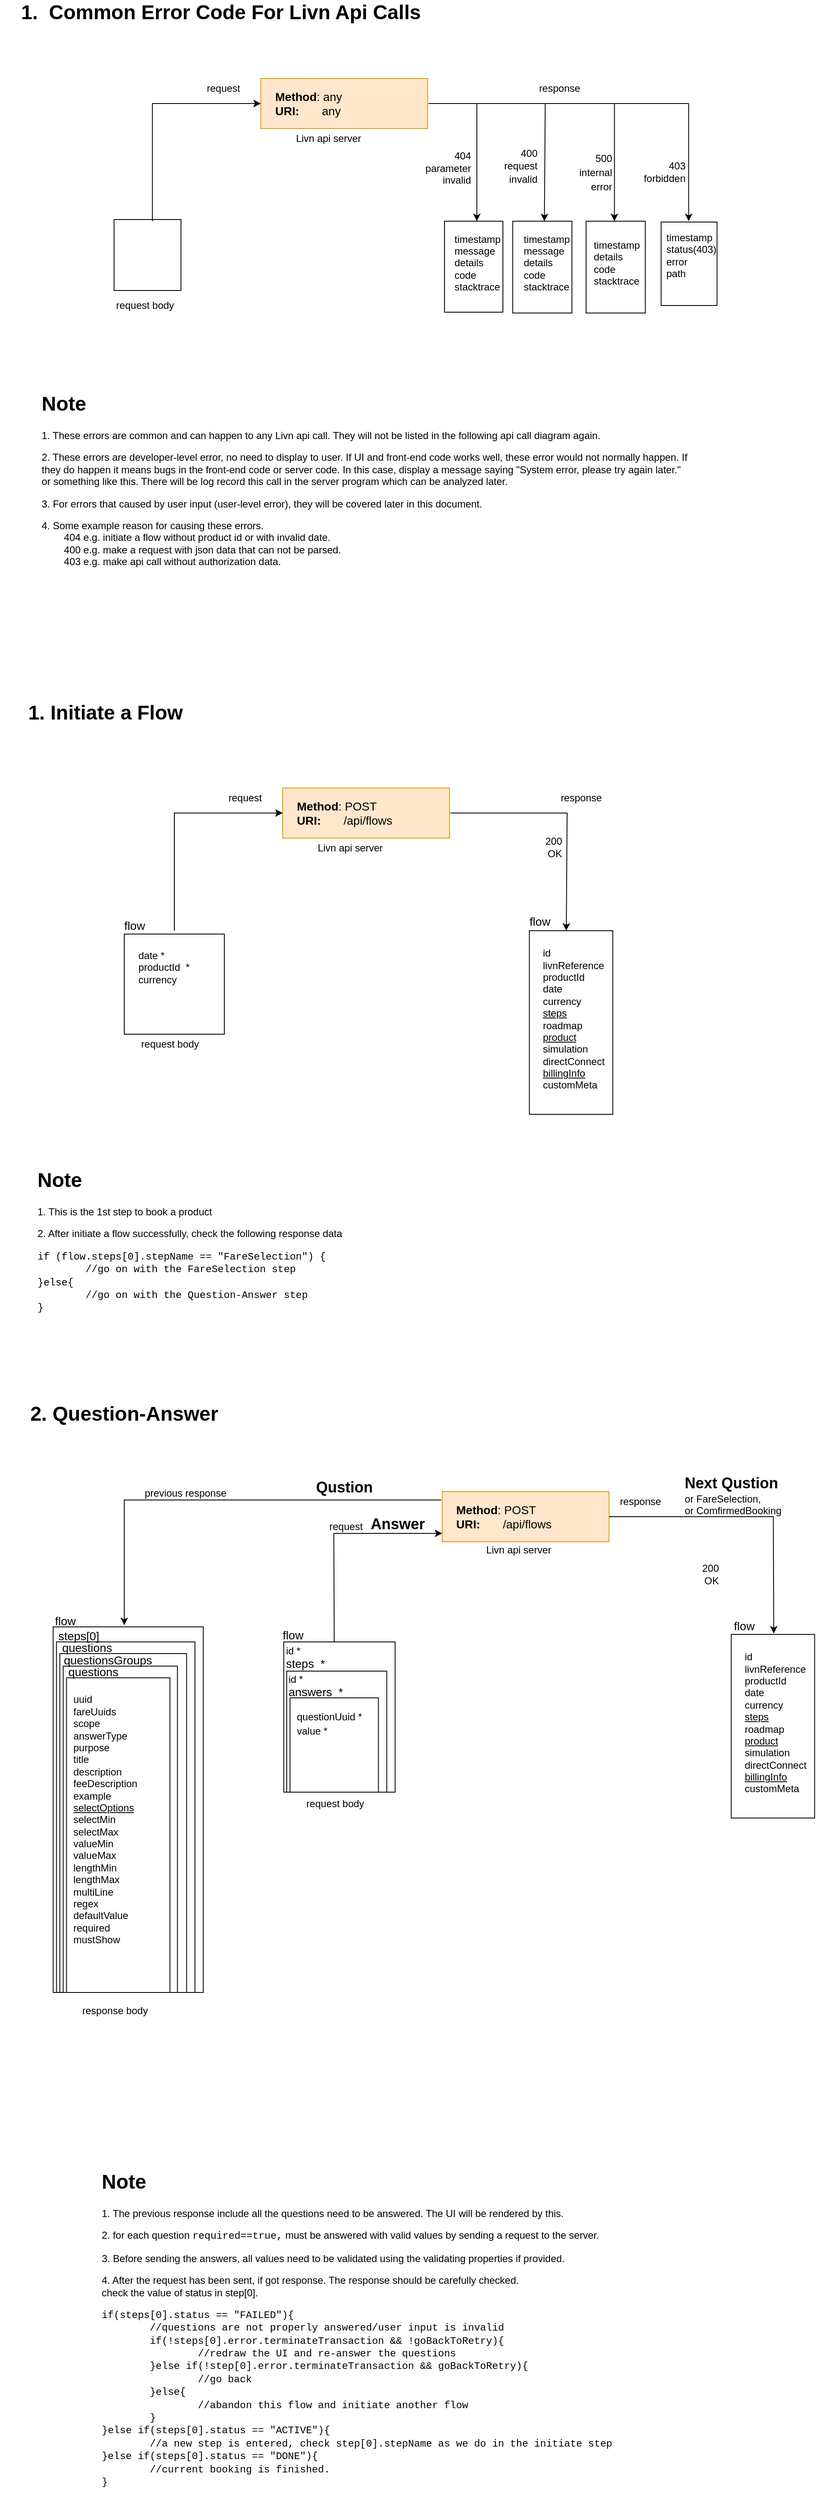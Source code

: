 <mxfile version="20.3.0" type="device"><diagram id="kgpKYQtTHZ0yAKxKKP6v" name="Page-1"><mxGraphModel dx="1296" dy="1595" grid="1" gridSize="10" guides="1" tooltips="1" connect="1" arrows="1" fold="1" page="1" pageScale="1" pageWidth="1100" pageHeight="850" math="0" shadow="0"><root><mxCell id="0"/><mxCell id="1" parent="0"/><mxCell id="mYa-U9wDJreQUVdP4TBL-1" value="&lt;font style=&quot;font-size: 24px;&quot;&gt;&lt;b&gt;1. Initiate a Flow&lt;/b&gt;&lt;/font&gt;" style="text;html=1;strokeColor=none;fillColor=none;align=center;verticalAlign=middle;whiteSpace=wrap;rounded=0;" parent="1" vertex="1"><mxGeometry x="40" y="10" width="195" height="40" as="geometry"/></mxCell><mxCell id="mYa-U9wDJreQUVdP4TBL-2" value="" style="rounded=0;whiteSpace=wrap;html=1;fontSize=18;fillColor=#ffe6cc;strokeColor=#d79b00;" parent="1" vertex="1"><mxGeometry x="350" y="120" width="200" height="60" as="geometry"/></mxCell><mxCell id="mYa-U9wDJreQUVdP4TBL-3" value="" style="rounded=0;whiteSpace=wrap;html=1;fontSize=18;" parent="1" vertex="1"><mxGeometry x="160" y="295" width="120" height="120" as="geometry"/></mxCell><mxCell id="mYa-U9wDJreQUVdP4TBL-4" value="" style="endArrow=classic;html=1;rounded=0;fontSize=18;" parent="1" edge="1"><mxGeometry width="50" height="50" relative="1" as="geometry"><mxPoint x="220" y="291" as="sourcePoint"/><mxPoint x="350" y="150" as="targetPoint"/><Array as="points"><mxPoint x="220" y="150"/></Array></mxGeometry></mxCell><mxCell id="mYa-U9wDJreQUVdP4TBL-6" value="&lt;font style=&quot;font-size: 12px;&quot;&gt;Livn api server&lt;/font&gt;" style="text;html=1;strokeColor=none;fillColor=none;align=center;verticalAlign=middle;whiteSpace=wrap;rounded=0;fontSize=18;" parent="1" vertex="1"><mxGeometry x="386" y="180" width="90" height="20" as="geometry"/></mxCell><mxCell id="mYa-U9wDJreQUVdP4TBL-8" value="&lt;font style=&quot;font-size: 12px;&quot;&gt;request&lt;/font&gt;" style="text;html=1;strokeColor=none;fillColor=none;align=center;verticalAlign=middle;whiteSpace=wrap;rounded=0;fontSize=18;" parent="1" vertex="1"><mxGeometry x="260" y="120" width="90" height="20" as="geometry"/></mxCell><mxCell id="mYa-U9wDJreQUVdP4TBL-9" value="&lt;font style=&quot;font-size: 12px;&quot;&gt;date *&lt;br&gt;productId&amp;nbsp; *&lt;br&gt;currency&lt;/font&gt;" style="text;html=1;strokeColor=none;fillColor=none;align=left;verticalAlign=middle;whiteSpace=wrap;rounded=0;fontSize=12;" parent="1" vertex="1"><mxGeometry x="175" y="295" width="90" height="80" as="geometry"/></mxCell><mxCell id="mYa-U9wDJreQUVdP4TBL-10" value="" style="endArrow=classic;html=1;rounded=0;fontSize=18;exitX=0.25;exitY=0;exitDx=0;exitDy=0;" parent="1" edge="1"><mxGeometry width="50" height="50" relative="1" as="geometry"><mxPoint x="551.0" y="150" as="sourcePoint"/><mxPoint x="690" y="291" as="targetPoint"/><Array as="points"><mxPoint x="691" y="150"/></Array></mxGeometry></mxCell><mxCell id="mYa-U9wDJreQUVdP4TBL-11" value="&lt;font style=&quot;font-size: 12px;&quot;&gt;response&lt;/font&gt;" style="text;html=1;strokeColor=none;fillColor=none;align=center;verticalAlign=middle;whiteSpace=wrap;rounded=0;fontSize=18;" parent="1" vertex="1"><mxGeometry x="663" y="120" width="90" height="20" as="geometry"/></mxCell><mxCell id="mYa-U9wDJreQUVdP4TBL-12" value="flow" style="text;html=1;strokeColor=none;fillColor=none;align=center;verticalAlign=middle;whiteSpace=wrap;rounded=0;fontSize=14;" parent="1" vertex="1"><mxGeometry x="140" y="270" width="65" height="30" as="geometry"/></mxCell><mxCell id="mYa-U9wDJreQUVdP4TBL-16" value="&lt;font style=&quot;font-size: 12px;&quot;&gt;request body&lt;/font&gt;" style="text;html=1;strokeColor=none;fillColor=none;align=center;verticalAlign=middle;whiteSpace=wrap;rounded=0;fontSize=18;" parent="1" vertex="1"><mxGeometry x="170" y="415" width="90" height="20" as="geometry"/></mxCell><mxCell id="mYa-U9wDJreQUVdP4TBL-17" value="&lt;font style=&quot;font-size: 14px;&quot;&gt;&lt;b&gt;Method&lt;/b&gt;: POST&lt;br&gt;&lt;b&gt;URI:&lt;/b&gt;&amp;nbsp; &amp;nbsp; &amp;nbsp; &amp;nbsp;/api/flows&lt;/font&gt;" style="text;html=1;strokeColor=none;fillColor=none;align=left;verticalAlign=middle;whiteSpace=wrap;rounded=0;fontSize=14;" parent="1" vertex="1"><mxGeometry x="365" y="120" width="160" height="60" as="geometry"/></mxCell><mxCell id="mYa-U9wDJreQUVdP4TBL-19" value="" style="rounded=0;whiteSpace=wrap;html=1;fontSize=18;" parent="1" vertex="1"><mxGeometry x="645.75" y="291" width="100" height="220" as="geometry"/></mxCell><mxCell id="mYa-U9wDJreQUVdP4TBL-20" value="&lt;div style=&quot;&quot;&gt;&lt;span style=&quot;font-size: 12px; background-color: initial;&quot;&gt;200&lt;/span&gt;&lt;/div&gt;&lt;font style=&quot;font-size: 12px;&quot;&gt;&lt;div style=&quot;&quot;&gt;&lt;span style=&quot;background-color: initial;&quot;&gt;OK&lt;/span&gt;&lt;/div&gt;&lt;/font&gt;" style="text;html=1;align=right;verticalAlign=middle;resizable=0;points=[];autosize=1;strokeColor=none;fillColor=none;fontSize=14;" parent="1" vertex="1"><mxGeometry x="646.25" y="170" width="40" height="40" as="geometry"/></mxCell><mxCell id="mYa-U9wDJreQUVdP4TBL-21" value="flow" style="text;html=1;strokeColor=none;fillColor=none;align=center;verticalAlign=middle;whiteSpace=wrap;rounded=0;fontSize=14;" parent="1" vertex="1"><mxGeometry x="625.75" y="265" width="65" height="30" as="geometry"/></mxCell><mxCell id="mYa-U9wDJreQUVdP4TBL-22" value="&lt;div style=&quot;&quot;&gt;&lt;div&gt;id&lt;/div&gt;&lt;div&gt;livnReference&lt;/div&gt;&lt;div&gt;productId&lt;/div&gt;&lt;div&gt;date&lt;/div&gt;&lt;div&gt;currency&lt;/div&gt;&lt;div&gt;&lt;u&gt;steps&lt;/u&gt;&lt;/div&gt;&lt;div&gt;roadmap&lt;/div&gt;&lt;div&gt;&lt;u&gt;product&lt;/u&gt;&lt;/div&gt;&lt;div&gt;simulation&lt;/div&gt;&lt;div&gt;directConnect&lt;/div&gt;&lt;div&gt;&lt;u&gt;billingInfo&lt;/u&gt;&lt;/div&gt;&lt;div&gt;customMeta&lt;/div&gt;&lt;/div&gt;" style="text;html=1;strokeColor=none;fillColor=none;align=left;verticalAlign=middle;whiteSpace=wrap;rounded=0;fontSize=12;" parent="1" vertex="1"><mxGeometry x="659.75" y="292" width="76" height="210" as="geometry"/></mxCell><mxCell id="mYa-U9wDJreQUVdP4TBL-42" value="&lt;h1&gt;Note&lt;/h1&gt;&lt;p&gt;1. This is the 1st step to book a product&lt;/p&gt;&lt;p&gt;2. After initiate a flow successfully, check the following response data&lt;/p&gt;&lt;p&gt;&lt;font face=&quot;Courier New&quot;&gt;if (flow.steps[0].stepName == &quot;FareSelection&quot;) {&lt;br&gt;&lt;span style=&quot;white-space: pre;&quot;&gt;&#9;&lt;/span&gt;//go on with the FareSelection step&lt;br&gt;}else{&lt;br&gt;&lt;span style=&quot;&quot;&gt;&#9;&lt;/span&gt;&lt;span style=&quot;white-space: pre;&quot;&gt;&#9;&lt;/span&gt;//go on with the Question-Answer step&lt;br&gt;}&lt;/font&gt;&lt;/p&gt;" style="text;html=1;strokeColor=none;fillColor=none;spacing=5;spacingTop=-20;whiteSpace=wrap;overflow=hidden;rounded=0;fontSize=12;" parent="1" vertex="1"><mxGeometry x="51.25" y="570" width="787.5" height="210" as="geometry"/></mxCell><mxCell id="TFd1JIE7PNWGDY5XveuO-54" value="&lt;font style=&quot;font-size: 24px;&quot;&gt;&lt;b&gt;2. Question-Answer&lt;/b&gt;&lt;/font&gt;" style="text;html=1;strokeColor=none;fillColor=none;align=center;verticalAlign=middle;whiteSpace=wrap;rounded=0;" vertex="1" parent="1"><mxGeometry x="40" y="850" width="240" height="40" as="geometry"/></mxCell><mxCell id="TFd1JIE7PNWGDY5XveuO-55" value="" style="rounded=0;whiteSpace=wrap;html=1;fontSize=18;fillColor=#ffe6cc;strokeColor=#d79b00;" vertex="1" parent="1"><mxGeometry x="541.25" y="963" width="200" height="60" as="geometry"/></mxCell><mxCell id="TFd1JIE7PNWGDY5XveuO-56" value="" style="rounded=0;whiteSpace=wrap;html=1;fontSize=18;" vertex="1" parent="1"><mxGeometry x="351.25" y="1143" width="133.5" height="180" as="geometry"/></mxCell><mxCell id="TFd1JIE7PNWGDY5XveuO-57" value="" style="endArrow=classic;html=1;rounded=0;fontSize=18;" edge="1" parent="1"><mxGeometry width="50" height="50" relative="1" as="geometry"><mxPoint x="411.75" y="1143" as="sourcePoint"/><mxPoint x="541.25" y="1013" as="targetPoint"/><Array as="points"><mxPoint x="411.25" y="1013"/></Array></mxGeometry></mxCell><mxCell id="TFd1JIE7PNWGDY5XveuO-58" value="&lt;font style=&quot;font-size: 12px;&quot;&gt;Livn api server&lt;/font&gt;" style="text;html=1;strokeColor=none;fillColor=none;align=center;verticalAlign=middle;whiteSpace=wrap;rounded=0;fontSize=18;" vertex="1" parent="1"><mxGeometry x="588.25" y="1021" width="90" height="20" as="geometry"/></mxCell><mxCell id="TFd1JIE7PNWGDY5XveuO-59" value="&lt;font style=&quot;font-size: 12px;&quot;&gt;request&lt;/font&gt;" style="text;html=1;strokeColor=none;fillColor=none;align=center;verticalAlign=middle;whiteSpace=wrap;rounded=0;fontSize=18;" vertex="1" parent="1"><mxGeometry x="381.25" y="993" width="90" height="20" as="geometry"/></mxCell><mxCell id="TFd1JIE7PNWGDY5XveuO-60" value="" style="endArrow=classic;html=1;rounded=0;fontSize=18;" edge="1" parent="1"><mxGeometry width="50" height="50" relative="1" as="geometry"><mxPoint x="741.25" y="993" as="sourcePoint"/><mxPoint x="938.75" y="1133" as="targetPoint"/><Array as="points"><mxPoint x="938.25" y="993"/></Array></mxGeometry></mxCell><mxCell id="TFd1JIE7PNWGDY5XveuO-61" value="&lt;font style=&quot;font-size: 12px;&quot;&gt;response&lt;/font&gt;" style="text;html=1;strokeColor=none;fillColor=none;align=center;verticalAlign=middle;whiteSpace=wrap;rounded=0;fontSize=18;" vertex="1" parent="1"><mxGeometry x="746.25" y="963" width="65.75" height="20" as="geometry"/></mxCell><mxCell id="TFd1JIE7PNWGDY5XveuO-62" value="flow" style="text;html=1;strokeColor=none;fillColor=none;align=center;verticalAlign=middle;whiteSpace=wrap;rounded=0;fontSize=14;" vertex="1" parent="1"><mxGeometry x="329.75" y="1120" width="65" height="30" as="geometry"/></mxCell><mxCell id="TFd1JIE7PNWGDY5XveuO-63" value="&lt;font style=&quot;font-size: 12px;&quot;&gt;request body&lt;/font&gt;" style="text;html=1;strokeColor=none;fillColor=none;align=center;verticalAlign=middle;whiteSpace=wrap;rounded=0;fontSize=18;" vertex="1" parent="1"><mxGeometry x="368.25" y="1325" width="90" height="20" as="geometry"/></mxCell><mxCell id="TFd1JIE7PNWGDY5XveuO-64" value="&lt;font style=&quot;font-size: 14px;&quot;&gt;&lt;b&gt;Method&lt;/b&gt;: POST&lt;br&gt;&lt;b&gt;URI:&lt;/b&gt;&amp;nbsp; &amp;nbsp; &amp;nbsp; &amp;nbsp;/api/flows&lt;/font&gt;" style="text;html=1;strokeColor=none;fillColor=none;align=left;verticalAlign=middle;whiteSpace=wrap;rounded=0;fontSize=14;" vertex="1" parent="1"><mxGeometry x="556.25" y="963" width="160" height="60" as="geometry"/></mxCell><mxCell id="TFd1JIE7PNWGDY5XveuO-66" value="" style="rounded=0;whiteSpace=wrap;html=1;fontSize=18;" vertex="1" parent="1"><mxGeometry x="887.75" y="1134" width="100" height="220" as="geometry"/></mxCell><mxCell id="TFd1JIE7PNWGDY5XveuO-67" value="&lt;div style=&quot;&quot;&gt;&lt;span style=&quot;font-size: 12px; background-color: initial;&quot;&gt;200&lt;/span&gt;&lt;/div&gt;&lt;font style=&quot;font-size: 12px;&quot;&gt;&lt;div style=&quot;&quot;&gt;&lt;span style=&quot;background-color: initial;&quot;&gt;OK&lt;/span&gt;&lt;/div&gt;&lt;/font&gt;" style="text;html=1;align=right;verticalAlign=middle;resizable=0;points=[];autosize=1;strokeColor=none;fillColor=none;fontSize=14;" vertex="1" parent="1"><mxGeometry x="834.25" y="1041" width="40" height="40" as="geometry"/></mxCell><mxCell id="TFd1JIE7PNWGDY5XveuO-68" value="flow" style="text;html=1;strokeColor=none;fillColor=none;align=center;verticalAlign=middle;whiteSpace=wrap;rounded=0;fontSize=14;" vertex="1" parent="1"><mxGeometry x="870.75" y="1109" width="65" height="30" as="geometry"/></mxCell><mxCell id="TFd1JIE7PNWGDY5XveuO-69" value="&lt;div style=&quot;&quot;&gt;&lt;div&gt;id&lt;/div&gt;&lt;div&gt;livnReference&lt;/div&gt;&lt;div&gt;productId&lt;/div&gt;&lt;div&gt;date&lt;/div&gt;&lt;div&gt;currency&lt;/div&gt;&lt;div&gt;&lt;u&gt;steps&lt;/u&gt;&lt;/div&gt;&lt;div&gt;roadmap&lt;/div&gt;&lt;div&gt;&lt;u&gt;product&lt;/u&gt;&lt;/div&gt;&lt;div&gt;simulation&lt;/div&gt;&lt;div&gt;directConnect&lt;/div&gt;&lt;div&gt;&lt;u&gt;billingInfo&lt;/u&gt;&lt;/div&gt;&lt;div&gt;customMeta&lt;/div&gt;&lt;/div&gt;" style="text;html=1;strokeColor=none;fillColor=none;align=left;verticalAlign=middle;whiteSpace=wrap;rounded=0;fontSize=12;" vertex="1" parent="1"><mxGeometry x="901.75" y="1135" width="76" height="210" as="geometry"/></mxCell><mxCell id="TFd1JIE7PNWGDY5XveuO-82" value="" style="rounded=0;whiteSpace=wrap;html=1;fontSize=18;" vertex="1" parent="1"><mxGeometry x="74.75" y="1125" width="180" height="438" as="geometry"/></mxCell><mxCell id="TFd1JIE7PNWGDY5XveuO-83" value="flow" style="text;html=1;strokeColor=none;fillColor=none;align=center;verticalAlign=middle;whiteSpace=wrap;rounded=0;fontSize=14;" vertex="1" parent="1"><mxGeometry x="56.75" y="1103" width="65" height="30" as="geometry"/></mxCell><mxCell id="TFd1JIE7PNWGDY5XveuO-85" value="&lt;font style=&quot;font-size: 12px;&quot;&gt;previous response&lt;/font&gt;" style="text;html=1;strokeColor=none;fillColor=none;align=center;verticalAlign=middle;whiteSpace=wrap;rounded=0;fontSize=18;" vertex="1" parent="1"><mxGeometry x="142.75" y="953" width="181" height="20" as="geometry"/></mxCell><mxCell id="TFd1JIE7PNWGDY5XveuO-86" value="" style="rounded=0;whiteSpace=wrap;html=1;" vertex="1" parent="1"><mxGeometry x="78.75" y="1143" width="166" height="420" as="geometry"/></mxCell><mxCell id="TFd1JIE7PNWGDY5XveuO-87" value="&lt;b&gt;&lt;font style=&quot;font-size: 18px;&quot;&gt;Qustion&lt;/font&gt;&lt;/b&gt;" style="text;html=1;strokeColor=none;fillColor=none;align=center;verticalAlign=middle;whiteSpace=wrap;rounded=0;" vertex="1" parent="1"><mxGeometry x="393.75" y="943" width="60" height="30" as="geometry"/></mxCell><mxCell id="TFd1JIE7PNWGDY5XveuO-88" value="&lt;b&gt;&lt;font style=&quot;font-size: 18px;&quot;&gt;Answer&lt;/font&gt;&lt;/b&gt;" style="text;html=1;strokeColor=none;fillColor=none;align=center;verticalAlign=middle;whiteSpace=wrap;rounded=0;" vertex="1" parent="1"><mxGeometry x="458.25" y="987" width="60" height="30" as="geometry"/></mxCell><mxCell id="TFd1JIE7PNWGDY5XveuO-89" value="&lt;font style=&quot;&quot;&gt;&lt;span style=&quot;font-weight: bold; font-size: 18px;&quot;&gt;Next Qustion&lt;/span&gt;&lt;br&gt;&lt;font style=&quot;font-size: 12px;&quot;&gt;or FareSelection, &lt;br&gt;or ComfirmedBooking&lt;/font&gt;&lt;/font&gt;" style="text;html=1;strokeColor=none;fillColor=none;align=left;verticalAlign=middle;whiteSpace=wrap;rounded=0;" vertex="1" parent="1"><mxGeometry x="830" y="953" width="174" height="30" as="geometry"/></mxCell><mxCell id="TFd1JIE7PNWGDY5XveuO-90" value="steps[0]" style="text;html=1;strokeColor=none;fillColor=none;align=center;verticalAlign=middle;whiteSpace=wrap;rounded=0;fontSize=14;" vertex="1" parent="1"><mxGeometry x="72.75" y="1121" width="65" height="30" as="geometry"/></mxCell><mxCell id="TFd1JIE7PNWGDY5XveuO-91" value="" style="rounded=0;whiteSpace=wrap;html=1;" vertex="1" parent="1"><mxGeometry x="82.75" y="1157" width="152" height="406" as="geometry"/></mxCell><mxCell id="TFd1JIE7PNWGDY5XveuO-92" value="questions" style="text;html=1;strokeColor=none;fillColor=none;align=center;verticalAlign=middle;whiteSpace=wrap;rounded=0;fontSize=14;" vertex="1" parent="1"><mxGeometry x="82.75" y="1135" width="65" height="30" as="geometry"/></mxCell><mxCell id="TFd1JIE7PNWGDY5XveuO-93" value="" style="rounded=0;whiteSpace=wrap;html=1;" vertex="1" parent="1"><mxGeometry x="86.75" y="1172" width="137" height="391" as="geometry"/></mxCell><mxCell id="TFd1JIE7PNWGDY5XveuO-94" value="questionsGroups" style="text;html=1;strokeColor=none;fillColor=none;align=center;verticalAlign=middle;whiteSpace=wrap;rounded=0;fontSize=14;" vertex="1" parent="1"><mxGeometry x="86.75" y="1150" width="107" height="30" as="geometry"/></mxCell><mxCell id="TFd1JIE7PNWGDY5XveuO-95" value="" style="rounded=0;whiteSpace=wrap;html=1;" vertex="1" parent="1"><mxGeometry x="90.75" y="1186" width="124" height="377" as="geometry"/></mxCell><mxCell id="TFd1JIE7PNWGDY5XveuO-96" value="questions" style="text;html=1;strokeColor=none;fillColor=none;align=left;verticalAlign=middle;whiteSpace=wrap;rounded=0;fontSize=14;" vertex="1" parent="1"><mxGeometry x="90.75" y="1164" width="107" height="30" as="geometry"/></mxCell><mxCell id="TFd1JIE7PNWGDY5XveuO-97" value="" style="rounded=0;whiteSpace=wrap;html=1;fontSize=12;" vertex="1" parent="1"><mxGeometry x="354.75" y="1178" width="120" height="145" as="geometry"/></mxCell><mxCell id="TFd1JIE7PNWGDY5XveuO-98" value="&lt;div&gt;uuid&lt;/div&gt;&lt;div&gt;fareUuids&lt;/div&gt;&lt;div&gt;scope&lt;/div&gt;&lt;div&gt;answerType&lt;/div&gt;&lt;div&gt;purpose&lt;/div&gt;&lt;div&gt;title&lt;/div&gt;&lt;div&gt;description&lt;/div&gt;&lt;div&gt;feeDescription&lt;/div&gt;&lt;div&gt;example&lt;/div&gt;&lt;div&gt;&lt;u&gt;selectOptions&lt;/u&gt;&lt;/div&gt;&lt;div&gt;selectMin&lt;/div&gt;&lt;div&gt;selectMax&lt;/div&gt;&lt;div&gt;valueMin&lt;/div&gt;&lt;div&gt;valueMax&lt;/div&gt;&lt;div&gt;lengthMin&lt;/div&gt;&lt;div&gt;lengthMax&lt;/div&gt;&lt;div&gt;multiLine&lt;/div&gt;&lt;div&gt;regex&lt;/div&gt;&lt;div&gt;defaultValue&lt;/div&gt;&lt;div&gt;required&lt;/div&gt;&lt;div&gt;mustShow&lt;/div&gt;" style="text;html=1;strokeColor=none;fillColor=none;align=left;verticalAlign=middle;whiteSpace=wrap;rounded=0;fontSize=12;" vertex="1" parent="1"><mxGeometry x="97" y="1191" width="60.5" height="330" as="geometry"/></mxCell><mxCell id="TFd1JIE7PNWGDY5XveuO-99" value="&lt;font style=&quot;&quot;&gt;id *&lt;br&gt;&lt;font style=&quot;font-size: 14px;&quot;&gt;steps&amp;nbsp; *&lt;br&gt;&lt;/font&gt;&lt;br&gt;&lt;/font&gt;" style="text;html=1;strokeColor=none;fillColor=none;align=left;verticalAlign=middle;whiteSpace=wrap;rounded=0;fontSize=12;" vertex="1" parent="1"><mxGeometry x="352.25" y="1156" width="90" height="25" as="geometry"/></mxCell><mxCell id="TFd1JIE7PNWGDY5XveuO-100" value="&lt;font style=&quot;&quot;&gt;id *&lt;br&gt;&lt;font style=&quot;font-size: 14px;&quot;&gt;answers&amp;nbsp; *&lt;/font&gt;&lt;br&gt;&lt;br&gt;&lt;/font&gt;" style="text;html=1;strokeColor=none;fillColor=none;align=left;verticalAlign=middle;whiteSpace=wrap;rounded=0;fontSize=12;" vertex="1" parent="1"><mxGeometry x="355.25" y="1190" width="90" height="25" as="geometry"/></mxCell><mxCell id="TFd1JIE7PNWGDY5XveuO-101" value="" style="rounded=0;whiteSpace=wrap;html=1;fontSize=12;" vertex="1" parent="1"><mxGeometry x="358.75" y="1210" width="106" height="113" as="geometry"/></mxCell><mxCell id="TFd1JIE7PNWGDY5XveuO-102" value="&lt;font style=&quot;font-size: 12px;&quot;&gt;questionUuid *&lt;br&gt;value *&lt;/font&gt;" style="text;html=1;strokeColor=none;fillColor=none;align=left;verticalAlign=middle;whiteSpace=wrap;rounded=0;fontSize=14;" vertex="1" parent="1"><mxGeometry x="365.25" y="1211" width="89.5" height="58" as="geometry"/></mxCell><mxCell id="TFd1JIE7PNWGDY5XveuO-103" value="&lt;font style=&quot;font-size: 12px;&quot;&gt;response body&lt;/font&gt;" style="text;html=1;strokeColor=none;fillColor=none;align=center;verticalAlign=middle;whiteSpace=wrap;rounded=0;fontSize=18;" vertex="1" parent="1"><mxGeometry x="103.75" y="1573" width="90" height="20" as="geometry"/></mxCell><mxCell id="TFd1JIE7PNWGDY5XveuO-105" value="&lt;font style=&quot;font-size: 24px;&quot;&gt;&lt;b&gt;1.&amp;nbsp; Common Error Code For&amp;nbsp;&lt;/b&gt;&lt;b&gt;Livn Api Calls&lt;/b&gt;&lt;b&gt;&lt;br&gt;&amp;nbsp;&lt;/b&gt;&lt;/font&gt;" style="text;html=1;strokeColor=none;fillColor=none;align=center;verticalAlign=middle;whiteSpace=wrap;rounded=0;" vertex="1" parent="1"><mxGeometry x="11" y="-820" width="530.25" height="50" as="geometry"/></mxCell><mxCell id="TFd1JIE7PNWGDY5XveuO-106" value="" style="rounded=0;whiteSpace=wrap;html=1;fontSize=18;fillColor=#ffe6cc;strokeColor=#d79b00;" vertex="1" parent="1"><mxGeometry x="323.75" y="-730" width="200" height="60" as="geometry"/></mxCell><mxCell id="TFd1JIE7PNWGDY5XveuO-107" value="" style="rounded=0;whiteSpace=wrap;html=1;fontSize=18;" vertex="1" parent="1"><mxGeometry x="147.75" y="-561" width="80.25" height="85" as="geometry"/></mxCell><mxCell id="TFd1JIE7PNWGDY5XveuO-108" value="" style="endArrow=classic;html=1;rounded=0;fontSize=18;" edge="1" parent="1"><mxGeometry width="50" height="50" relative="1" as="geometry"><mxPoint x="193.75" y="-559" as="sourcePoint"/><mxPoint x="323.75" y="-700" as="targetPoint"/><Array as="points"><mxPoint x="193.75" y="-700"/></Array></mxGeometry></mxCell><mxCell id="TFd1JIE7PNWGDY5XveuO-109" value="&lt;font style=&quot;font-size: 12px;&quot;&gt;Livn api server&lt;/font&gt;" style="text;html=1;strokeColor=none;fillColor=none;align=center;verticalAlign=middle;whiteSpace=wrap;rounded=0;fontSize=18;" vertex="1" parent="1"><mxGeometry x="359.75" y="-670" width="90" height="20" as="geometry"/></mxCell><mxCell id="TFd1JIE7PNWGDY5XveuO-110" value="&lt;font style=&quot;font-size: 12px;&quot;&gt;request&lt;/font&gt;" style="text;html=1;strokeColor=none;fillColor=none;align=center;verticalAlign=middle;whiteSpace=wrap;rounded=0;fontSize=18;" vertex="1" parent="1"><mxGeometry x="233.75" y="-730" width="90" height="20" as="geometry"/></mxCell><mxCell id="TFd1JIE7PNWGDY5XveuO-112" value="" style="endArrow=classic;html=1;rounded=0;fontSize=18;exitX=0.25;exitY=0;exitDx=0;exitDy=0;" edge="1" parent="1"><mxGeometry width="50" height="50" relative="1" as="geometry"><mxPoint x="524.75" y="-700" as="sourcePoint"/><mxPoint x="663.75" y="-559" as="targetPoint"/><Array as="points"><mxPoint x="664.75" y="-700"/></Array></mxGeometry></mxCell><mxCell id="TFd1JIE7PNWGDY5XveuO-113" value="&lt;font style=&quot;font-size: 12px;&quot;&gt;response&lt;/font&gt;" style="text;html=1;strokeColor=none;fillColor=none;align=center;verticalAlign=middle;whiteSpace=wrap;rounded=0;fontSize=18;" vertex="1" parent="1"><mxGeometry x="636.75" y="-730" width="90" height="20" as="geometry"/></mxCell><mxCell id="TFd1JIE7PNWGDY5XveuO-115" value="&lt;font style=&quot;font-size: 12px;&quot;&gt;request body&lt;/font&gt;" style="text;html=1;strokeColor=none;fillColor=none;align=center;verticalAlign=middle;whiteSpace=wrap;rounded=0;fontSize=18;" vertex="1" parent="1"><mxGeometry x="140" y="-470" width="90" height="20" as="geometry"/></mxCell><mxCell id="TFd1JIE7PNWGDY5XveuO-116" value="&lt;font style=&quot;font-size: 14px;&quot;&gt;&lt;b&gt;Method&lt;/b&gt;: any&lt;br&gt;&lt;b&gt;URI:&lt;/b&gt;&amp;nbsp; &amp;nbsp; &amp;nbsp; &amp;nbsp;any&lt;/font&gt;" style="text;html=1;strokeColor=none;fillColor=none;align=left;verticalAlign=middle;whiteSpace=wrap;rounded=0;fontSize=14;" vertex="1" parent="1"><mxGeometry x="338.75" y="-730" width="160" height="60" as="geometry"/></mxCell><mxCell id="TFd1JIE7PNWGDY5XveuO-117" value="" style="endArrow=classic;html=1;rounded=0;fontSize=14;" edge="1" parent="1"><mxGeometry width="50" height="50" relative="1" as="geometry"><mxPoint x="582.75" y="-700" as="sourcePoint"/><mxPoint x="582.75" y="-559" as="targetPoint"/></mxGeometry></mxCell><mxCell id="TFd1JIE7PNWGDY5XveuO-118" value="" style="rounded=0;whiteSpace=wrap;html=1;fontSize=18;" vertex="1" parent="1"><mxGeometry x="544" y="-559" width="70" height="109" as="geometry"/></mxCell><mxCell id="TFd1JIE7PNWGDY5XveuO-122" value="&lt;div style=&quot;text-align: right;&quot;&gt;&lt;br&gt;&lt;/div&gt;&lt;span style=&quot;font-size: 12px;&quot;&gt;&lt;div style=&quot;text-align: right;&quot;&gt;&lt;span style=&quot;background-color: initial;&quot;&gt;400&lt;/span&gt;&lt;/div&gt;&lt;/span&gt;&lt;span style=&quot;font-size: 12px;&quot;&gt;&lt;div style=&quot;text-align: right;&quot;&gt;&lt;span style=&quot;background-color: initial;&quot;&gt;request&lt;/span&gt;&lt;/div&gt;&lt;/span&gt;&lt;div style=&quot;text-align: right;&quot;&gt;&lt;span style=&quot;font-size: 12px; background-color: initial;&quot;&gt;invalid&lt;/span&gt;&lt;/div&gt;" style="text;html=1;align=center;verticalAlign=middle;resizable=0;points=[];autosize=1;strokeColor=none;fillColor=none;fontSize=14;" vertex="1" parent="1"><mxGeometry x="605.25" y="-673" width="60" height="80" as="geometry"/></mxCell><mxCell id="TFd1JIE7PNWGDY5XveuO-123" value="" style="rounded=0;whiteSpace=wrap;html=1;fontSize=18;" vertex="1" parent="1"><mxGeometry x="625.75" y="-559" width="71" height="110" as="geometry"/></mxCell><mxCell id="TFd1JIE7PNWGDY5XveuO-125" value="" style="endArrow=none;html=1;rounded=0;fontSize=12;" edge="1" parent="1"><mxGeometry width="50" height="50" relative="1" as="geometry"><mxPoint x="656.75" y="-700" as="sourcePoint"/><mxPoint x="836.75" y="-700" as="targetPoint"/></mxGeometry></mxCell><mxCell id="TFd1JIE7PNWGDY5XveuO-126" value="" style="endArrow=classic;html=1;rounded=0;fontSize=14;" edge="1" parent="1"><mxGeometry width="50" height="50" relative="1" as="geometry"><mxPoint x="747.75" y="-700" as="sourcePoint"/><mxPoint x="747.75" y="-559" as="targetPoint"/></mxGeometry></mxCell><mxCell id="TFd1JIE7PNWGDY5XveuO-127" value="" style="rounded=0;whiteSpace=wrap;html=1;fontSize=18;" vertex="1" parent="1"><mxGeometry x="713.75" y="-559" width="71" height="110" as="geometry"/></mxCell><mxCell id="TFd1JIE7PNWGDY5XveuO-129" value="&lt;span style=&quot;font-size: 12px;&quot;&gt;500&lt;br&gt;internal&lt;br&gt;error&lt;br&gt;&lt;br&gt;&lt;/span&gt;" style="text;html=1;align=right;verticalAlign=middle;resizable=0;points=[];autosize=1;strokeColor=none;fillColor=none;fontSize=14;" vertex="1" parent="1"><mxGeometry x="686.25" y="-650" width="60" height="80" as="geometry"/></mxCell><mxCell id="TFd1JIE7PNWGDY5XveuO-130" value="" style="endArrow=classic;html=1;rounded=0;fontSize=14;" edge="1" parent="1"><mxGeometry width="50" height="50" relative="1" as="geometry"><mxPoint x="836.75" y="-700" as="sourcePoint"/><mxPoint x="836.75" y="-559" as="targetPoint"/></mxGeometry></mxCell><mxCell id="TFd1JIE7PNWGDY5XveuO-131" value="&lt;div&gt;403&lt;/div&gt;&lt;div&gt;forbidden&lt;/div&gt;" style="text;html=1;align=right;verticalAlign=middle;resizable=0;points=[];autosize=1;strokeColor=none;fillColor=none;fontSize=12;" vertex="1" parent="1"><mxGeometry x="764.25" y="-638" width="70" height="40" as="geometry"/></mxCell><mxCell id="TFd1JIE7PNWGDY5XveuO-132" value="" style="rounded=0;whiteSpace=wrap;html=1;fontSize=18;" vertex="1" parent="1"><mxGeometry x="803.75" y="-558" width="67" height="100" as="geometry"/></mxCell><mxCell id="TFd1JIE7PNWGDY5XveuO-135" value="&lt;div&gt;timestamp&lt;/div&gt;&lt;div&gt;message&lt;/div&gt;&lt;div&gt;details&lt;/div&gt;&lt;div&gt;code&lt;/div&gt;&lt;div&gt;stacktrace&lt;/div&gt;" style="text;html=1;strokeColor=none;fillColor=none;align=left;verticalAlign=middle;whiteSpace=wrap;rounded=0;fontSize=12;" vertex="1" parent="1"><mxGeometry x="636.75" y="-554" width="60" height="90" as="geometry"/></mxCell><mxCell id="TFd1JIE7PNWGDY5XveuO-136" value="&lt;div&gt;timestamp&lt;/div&gt;&lt;div&gt;details&lt;/div&gt;&lt;div&gt;code&lt;/div&gt;&lt;div&gt;stacktrace&lt;/div&gt;" style="text;html=1;strokeColor=none;fillColor=none;align=left;verticalAlign=middle;whiteSpace=wrap;rounded=0;fontSize=12;" vertex="1" parent="1"><mxGeometry x="720.75" y="-555" width="45.5" height="91" as="geometry"/></mxCell><mxCell id="TFd1JIE7PNWGDY5XveuO-137" value="&lt;div&gt;timestamp&lt;/div&gt;&lt;div&gt;status(403)&lt;/div&gt;&lt;div&gt;error&lt;/div&gt;&lt;div&gt;path&lt;/div&gt;" style="text;html=1;strokeColor=none;fillColor=none;align=left;verticalAlign=middle;whiteSpace=wrap;rounded=0;fontSize=12;" vertex="1" parent="1"><mxGeometry x="807.75" y="-554" width="63" height="71" as="geometry"/></mxCell><mxCell id="TFd1JIE7PNWGDY5XveuO-138" value="&lt;div style=&quot;text-align: right;&quot;&gt;&lt;span style=&quot;font-size: 12px; background-color: initial;&quot;&gt;404&lt;/span&gt;&lt;/div&gt;&lt;div style=&quot;font-size: 12px; text-align: right;&quot;&gt;&lt;span style=&quot;background-color: initial;&quot;&gt;parameter&lt;/span&gt;&lt;/div&gt;&lt;div style=&quot;font-size: 12px; text-align: right;&quot;&gt;invalid&lt;/div&gt;" style="text;html=1;align=center;verticalAlign=middle;resizable=0;points=[];autosize=1;strokeColor=none;fillColor=none;fontSize=14;" vertex="1" parent="1"><mxGeometry x="507.75" y="-654" width="80" height="60" as="geometry"/></mxCell><mxCell id="TFd1JIE7PNWGDY5XveuO-139" value="&lt;div&gt;timestamp&lt;/div&gt;&lt;div&gt;message&lt;/div&gt;&lt;div&gt;details&lt;/div&gt;&lt;div&gt;code&lt;/div&gt;&lt;div&gt;stacktrace&lt;/div&gt;" style="text;html=1;strokeColor=none;fillColor=none;align=left;verticalAlign=middle;whiteSpace=wrap;rounded=0;fontSize=12;" vertex="1" parent="1"><mxGeometry x="554" y="-554.5" width="60" height="90" as="geometry"/></mxCell><mxCell id="TFd1JIE7PNWGDY5XveuO-141" value="&lt;h1&gt;Note&lt;/h1&gt;&lt;p&gt;1. These errors are common and can happen to any Livn api call. They will not be listed in the following api call diagram again.&lt;/p&gt;&lt;p&gt;2. These errors are developer-level error, no need to display to user. If UI and front-end code works well, these error would not normally happen. If they do happen it means bugs in the front-end code or server code. In this case, display a message saying &quot;System error, please try again later.&quot; or something like this. There will be log record this call&lt;span style=&quot;background-color: initial;&quot;&gt;&amp;nbsp;in the server program which can be analyzed later.&lt;/span&gt;&lt;/p&gt;&lt;p&gt;&lt;span style=&quot;background-color: initial;&quot;&gt;3. For errors that caused by user input (user-level error), they will be covered later in this document.&lt;/span&gt;&lt;/p&gt;&lt;p&gt;&lt;span style=&quot;background-color: initial;&quot;&gt;4. Some example reason for causing these errors.&lt;br&gt;&lt;span style=&quot;white-space: pre;&quot;&gt;&#9;&lt;/span&gt;404 e.g. initiate a flow without product id or with invalid date.&lt;br&gt;&lt;span style=&quot;white-space: pre;&quot;&gt;&#9;&lt;/span&gt;400 e.g. make a request with json data that can not be parsed.&lt;br&gt;&lt;span style=&quot;white-space: pre;&quot;&gt;&#9;&lt;/span&gt;403 e.g. make api call without authorization data.&lt;/span&gt;&lt;/p&gt;&lt;p&gt;&lt;span style=&quot;background-color: initial;&quot;&gt;&lt;br&gt;&lt;/span&gt;&lt;/p&gt;&lt;p&gt;&lt;span style=&quot;background-color: initial;&quot;&gt;&lt;br&gt;&lt;/span&gt;&lt;/p&gt;&lt;p&gt;&lt;span style=&quot;background-color: initial;&quot;&gt;&lt;br&gt;&lt;/span&gt;&lt;/p&gt;&lt;p&gt;&lt;br&gt;&lt;/p&gt;&lt;p&gt;&lt;br&gt;&lt;/p&gt;" style="text;html=1;strokeColor=none;fillColor=none;spacing=5;spacingTop=-20;whiteSpace=wrap;overflow=hidden;rounded=0;fontSize=12;" vertex="1" parent="1"><mxGeometry x="55.75" y="-360" width="787.5" height="240" as="geometry"/></mxCell><mxCell id="TFd1JIE7PNWGDY5XveuO-142" value="" style="endArrow=classic;html=1;rounded=0;fontSize=24;" edge="1" parent="1"><mxGeometry width="50" height="50" relative="1" as="geometry"><mxPoint x="540" y="973" as="sourcePoint"/><mxPoint x="160" y="1123" as="targetPoint"/><Array as="points"><mxPoint x="160" y="973"/></Array></mxGeometry></mxCell><mxCell id="TFd1JIE7PNWGDY5XveuO-143" value="&lt;h1&gt;Note&lt;/h1&gt;&lt;p&gt;1. The previous response include all the questions need to be answered. The UI will be rendered by this.&lt;/p&gt;&lt;p&gt;2. for each question &lt;font face=&quot;Courier New&quot;&gt;required==true,&lt;/font&gt;&amp;nbsp;must be answered with valid values by sending a request to the server.&lt;/p&gt;&lt;p&gt;3. Before sending the answers, all values need to be validated using the validating properties if provided.&lt;/p&gt;&lt;p&gt;4. After the request has been sent, if got response. The response should be carefully checked.&amp;nbsp;&lt;br&gt;&lt;span style=&quot;background-color: initial;&quot;&gt;&lt;span style=&quot;&quot;&gt;&#9;&lt;/span&gt;check the value of status in step[0].&lt;/span&gt;&lt;/p&gt;&lt;p&gt;&lt;font face=&quot;Courier New&quot;&gt;&lt;span style=&quot;background-color: initial;&quot;&gt;if(steps[0].status == &quot;FAILED&quot;){&lt;br&gt;&lt;span style=&quot;white-space: pre;&quot;&gt;&#9;&lt;/span&gt;//&lt;/span&gt;questions are not properly answered/user input is invalid&lt;br&gt;&lt;span style=&quot;background-color: initial;&quot;&gt;&lt;span style=&quot;&quot;&gt;&#9;&lt;/span&gt;&lt;span style=&quot;white-space: pre;&quot;&gt;&#9;&lt;/span&gt;if(!steps[0].error.terminateTransaction &amp;amp;&amp;amp; !goBackToRetry){&lt;br&gt;&lt;span style=&quot;white-space: pre;&quot;&gt;&#9;&lt;span style=&quot;white-space: pre;&quot;&gt;&#9;&lt;/span&gt;&lt;/span&gt;//redraw the UI and re-answer the questions&lt;br&gt;&lt;span style=&quot;&quot;&gt;&#9;&lt;/span&gt;&lt;span style=&quot;white-space: pre;&quot;&gt;&#9;&lt;/span&gt;}else if(!step[0].error.terminateTransaction &amp;amp;&amp;amp; goBackToRetry){&lt;br&gt;&lt;span style=&quot;white-space: pre;&quot;&gt;&#9;&lt;span style=&quot;white-space: pre;&quot;&gt;&#9;&lt;/span&gt;&lt;/span&gt;//go back&lt;br&gt;&lt;span style=&quot;white-space: pre;&quot;&gt;&#9;&lt;/span&gt;}else{&lt;br&gt;&lt;span style=&quot;white-space: pre;&quot;&gt;&#9;&lt;/span&gt;&lt;span style=&quot;white-space: pre;&quot;&gt;&#9;&lt;/span&gt;//abandon this flow and initiate another flow&lt;br&gt;&lt;span style=&quot;white-space: pre;&quot;&gt;&#9;&lt;/span&gt;}&lt;br&gt;}else if(steps[0].status == &quot;ACTIVE&quot;){&lt;br&gt;&lt;span style=&quot;white-space: pre;&quot;&gt;&#9;&lt;/span&gt;//a new step is entered, check step[0].stepName as we do in the initiate step&amp;nbsp;&lt;br&gt;}else if(steps[0].status == &quot;DONE&quot;){&lt;br&gt;&lt;span style=&quot;white-space: pre;&quot;&gt;&#9;&lt;/span&gt;//current booking is finished.&lt;br&gt;}&lt;/span&gt;&lt;/font&gt;&lt;/p&gt;&lt;br&gt;&lt;p&gt;&lt;br&gt;&lt;/p&gt;&lt;p&gt;&lt;span style=&quot;background-color: initial;&quot;&gt;&lt;br&gt;&lt;/span&gt;&lt;/p&gt;&lt;p&gt;&lt;span style=&quot;background-color: initial;&quot;&gt;&amp;nbsp;&lt;/span&gt;&lt;/p&gt;&lt;p&gt;&lt;br&gt;&lt;/p&gt;" style="text;html=1;strokeColor=none;fillColor=none;spacing=5;spacingTop=-20;whiteSpace=wrap;overflow=hidden;rounded=0;fontSize=12;" vertex="1" parent="1"><mxGeometry x="128.13" y="1770" width="839.25" height="400" as="geometry"/></mxCell></root></mxGraphModel></diagram></mxfile>